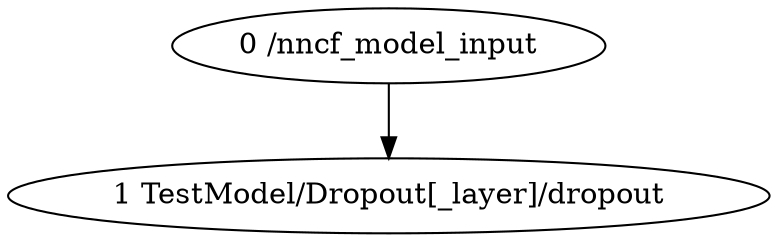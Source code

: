 strict digraph  {
"0 /nncf_model_input" [id=0, scope="", type=nncf_model_input];
"1 TestModel/Dropout[_layer]/dropout" [id=1, scope="TestModel/Dropout[_layer]", type=dropout];
"0 /nncf_model_input" -> "1 TestModel/Dropout[_layer]/dropout";
}
